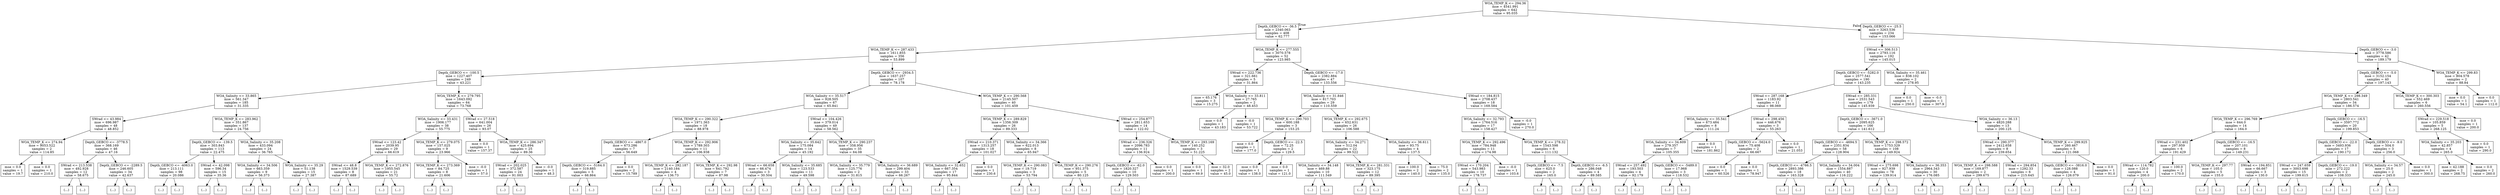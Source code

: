 digraph Tree {
node [shape=box] ;
0 [label="WOA_TEMP_K <= 294.36\nmse = 4541.991\nsamples = 642\nvalue = 95.035"] ;
1 [label="Depth_GEBCO <= -36.5\nmse = 2340.063\nsamples = 408\nvalue = 62.777"] ;
0 -> 1 [labeldistance=2.5, labelangle=45, headlabel="True"] ;
2 [label="WOA_TEMP_K <= 287.433\nmse = 1611.855\nsamples = 356\nvalue = 53.899"] ;
1 -> 2 ;
3 [label="Depth_GEBCO <= -100.5\nmse = 1227.407\nsamples = 249\nvalue = 43.221"] ;
2 -> 3 ;
4 [label="WOA_Salinity <= 33.865\nmse = 561.347\nsamples = 185\nvalue = 31.335"] ;
3 -> 4 ;
5 [label="SWrad <= 43.984\nmse = 696.987\nsamples = 48\nvalue = 48.852"] ;
4 -> 5 ;
6 [label="WOA_TEMP_K <= 274.94\nmse = 9053.522\nsamples = 2\nvalue = 114.85"] ;
5 -> 6 ;
7 [label="mse = 0.0\nsamples = 1\nvalue = 19.7"] ;
6 -> 7 ;
8 [label="mse = 0.0\nsamples = 1\nvalue = 210.0"] ;
6 -> 8 ;
9 [label="Depth_GEBCO <= -3778.5\nmse = 368.169\nsamples = 46\nvalue = 47.16"] ;
5 -> 9 ;
10 [label="SWrad <= 213.538\nmse = 492.928\nsamples = 12\nvalue = 58.675"] ;
9 -> 10 ;
11 [label="(...)"] ;
10 -> 11 ;
32 [label="(...)"] ;
10 -> 32 ;
33 [label="Depth_GEBCO <= -2289.5\nmse = 246.605\nsamples = 34\nvalue = 42.637"] ;
9 -> 33 ;
34 [label="(...)"] ;
33 -> 34 ;
51 [label="(...)"] ;
33 -> 51 ;
92 [label="WOA_TEMP_K <= 283.962\nmse = 351.867\nsamples = 137\nvalue = 24.756"] ;
4 -> 92 ;
93 [label="Depth_GEBCO <= -139.5\nmse = 303.843\nsamples = 113\nvalue = 22.475"] ;
92 -> 93 ;
94 [label="Depth_GEBCO <= -4063.0\nmse = 213.111\nsamples = 98\nvalue = 20.086"] ;
93 -> 94 ;
95 [label="(...)"] ;
94 -> 95 ;
114 [label="(...)"] ;
94 -> 114 ;
221 [label="SWrad <= 42.098\nmse = 596.34\nsamples = 15\nvalue = 35.36"] ;
93 -> 221 ;
222 [label="(...)"] ;
221 -> 222 ;
229 [label="(...)"] ;
221 -> 229 ;
244 [label="WOA_Salinity <= 35.208\nmse = 433.094\nsamples = 24\nvalue = 36.765"] ;
92 -> 244 ;
245 [label="WOA_Salinity <= 34.506\nmse = 663.359\nsamples = 9\nvalue = 56.373"] ;
244 -> 245 ;
246 [label="(...)"] ;
245 -> 246 ;
253 [label="(...)"] ;
245 -> 253 ;
260 [label="WOA_Salinity <= 35.29\nmse = 51.138\nsamples = 15\nvalue = 27.387"] ;
244 -> 260 ;
261 [label="(...)"] ;
260 -> 261 ;
264 [label="(...)"] ;
260 -> 264 ;
273 [label="WOA_TEMP_K <= 279.795\nmse = 1643.092\nsamples = 64\nvalue = 73.768"] ;
3 -> 273 ;
274 [label="WOA_Salinity <= 33.431\nmse = 1906.177\nsamples = 38\nvalue = 55.775"] ;
273 -> 274 ;
275 [label="SWrad <= 123.42\nmse = 2039.95\nsamples = 29\nvalue = 66.619"] ;
274 -> 275 ;
276 [label="SWrad <= 48.8\nmse = 1529.539\nsamples = 8\nvalue = 87.689"] ;
275 -> 276 ;
277 [label="(...)"] ;
276 -> 277 ;
280 [label="(...)"] ;
276 -> 280 ;
281 [label="WOA_TEMP_K <= 272.876\nmse = 1955.545\nsamples = 21\nvalue = 55.72"] ;
275 -> 281 ;
282 [label="(...)"] ;
281 -> 282 ;
285 [label="(...)"] ;
281 -> 285 ;
288 [label="WOA_TEMP_K <= 279.075\nmse = 157.025\nsamples = 9\nvalue = 23.966"] ;
274 -> 288 ;
289 [label="WOA_TEMP_K <= 273.369\nmse = 84.725\nsamples = 8\nvalue = 21.606"] ;
288 -> 289 ;
290 [label="(...)"] ;
289 -> 290 ;
297 [label="(...)"] ;
289 -> 297 ;
302 [label="mse = -0.0\nsamples = 1\nvalue = 57.0"] ;
288 -> 302 ;
303 [label="SWrad <= 27.518\nmse = 641.004\nsamples = 26\nvalue = 93.07"] ;
273 -> 303 ;
304 [label="mse = 0.0\nsamples = 1\nvalue = 157.37"] ;
303 -> 304 ;
305 [label="WOA_TEMP_K <= 286.347\nmse = 425.694\nsamples = 25\nvalue = 89.36"] ;
303 -> 305 ;
306 [label="SWrad <= 202.025\nmse = 372.587\nsamples = 24\nvalue = 91.003"] ;
305 -> 306 ;
307 [label="(...)"] ;
306 -> 307 ;
334 [label="(...)"] ;
306 -> 334 ;
335 [label="mse = -0.0\nsamples = 1\nvalue = 48.3"] ;
305 -> 335 ;
336 [label="Depth_GEBCO <= -2934.5\nmse = 1637.257\nsamples = 107\nvalue = 78.178"] ;
2 -> 336 ;
337 [label="WOA_Salinity <= 35.517\nmse = 928.505\nsamples = 67\nvalue = 65.841"] ;
336 -> 337 ;
338 [label="WOA_TEMP_K <= 290.322\nmse = 1971.363\nsamples = 18\nvalue = 88.978"] ;
337 -> 338 ;
339 [label="Depth_GEBCO <= -4867.0\nmse = 673.286\nsamples = 7\nvalue = 56.649"] ;
338 -> 339 ;
340 [label="Depth_GEBCO <= -5164.0\nmse = 319.885\nsamples = 5\nvalue = 66.864"] ;
339 -> 340 ;
341 [label="(...)"] ;
340 -> 341 ;
344 [label="(...)"] ;
340 -> 344 ;
349 [label="mse = 0.0\nsamples = 2\nvalue = 15.789"] ;
339 -> 349 ;
350 [label="WOA_TEMP_K <= 292.906\nmse = 1789.303\nsamples = 11\nvalue = 106.938"] ;
338 -> 350 ;
351 [label="WOA_TEMP_K <= 292.187\nmse = 2140.184\nsamples = 4\nvalue = 136.73"] ;
350 -> 351 ;
352 [label="(...)"] ;
351 -> 352 ;
357 [label="(...)"] ;
351 -> 357 ;
358 [label="WOA_TEMP_K <= 292.98\nmse = 641.792\nsamples = 7\nvalue = 87.98"] ;
350 -> 358 ;
359 [label="(...)"] ;
358 -> 359 ;
360 [label="(...)"] ;
358 -> 360 ;
369 [label="SWrad <= 104.426\nmse = 379.014\nsamples = 49\nvalue = 58.562"] ;
337 -> 369 ;
370 [label="WOA_Salinity <= 35.642\nmse = 175.084\nsamples = 14\nvalue = 45.192"] ;
369 -> 370 ;
371 [label="SWrad <= 66.658\nmse = 66.474\nsamples = 3\nvalue = 30.504"] ;
370 -> 371 ;
372 [label="(...)"] ;
371 -> 372 ;
375 [label="(...)"] ;
371 -> 375 ;
376 [label="WOA_Salinity <= 35.685\nmse = 123.533\nsamples = 11\nvalue = 49.598"] ;
370 -> 376 ;
377 [label="(...)"] ;
376 -> 377 ;
382 [label="(...)"] ;
376 -> 382 ;
397 [label="WOA_TEMP_K <= 290.237\nmse = 358.956\nsamples = 35\nvalue = 64.08"] ;
369 -> 397 ;
398 [label="WOA_Salinity <= 35.779\nmse = 125.776\nsamples = 2\nvalue = 31.815"] ;
397 -> 398 ;
399 [label="(...)"] ;
398 -> 399 ;
400 [label="(...)"] ;
398 -> 400 ;
401 [label="WOA_Salinity <= 36.689\nmse = 299.404\nsamples = 33\nvalue = 66.267"] ;
397 -> 401 ;
402 [label="(...)"] ;
401 -> 402 ;
441 [label="(...)"] ;
401 -> 441 ;
454 [label="WOA_TEMP_K <= 290.568\nmse = 2145.507\nsamples = 40\nvalue = 101.459"] ;
336 -> 454 ;
455 [label="WOA_TEMP_K <= 289.829\nmse = 1356.309\nsamples = 26\nvalue = 89.333"] ;
454 -> 455 ;
456 [label="SWrad <= 210.371\nmse = 1313.257\nsamples = 18\nvalue = 101.027"] ;
455 -> 456 ;
457 [label="WOA_Salinity <= 32.652\nmse = 667.354\nsamples = 17\nvalue = 95.844"] ;
456 -> 457 ;
458 [label="(...)"] ;
457 -> 458 ;
459 [label="(...)"] ;
457 -> 459 ;
484 [label="mse = 0.0\nsamples = 1\nvalue = 230.6"] ;
456 -> 484 ;
485 [label="WOA_Salinity <= 34.366\nmse = 622.013\nsamples = 8\nvalue = 65.947"] ;
455 -> 485 ;
486 [label="WOA_TEMP_K <= 290.083\nmse = 19.719\nsamples = 3\nvalue = 53.794"] ;
485 -> 486 ;
487 [label="(...)"] ;
486 -> 487 ;
488 [label="(...)"] ;
486 -> 488 ;
491 [label="WOA_TEMP_K <= 290.276\nmse = 951.375\nsamples = 5\nvalue = 80.125"] ;
485 -> 491 ;
492 [label="(...)"] ;
491 -> 492 ;
497 [label="(...)"] ;
491 -> 497 ;
498 [label="SWrad <= 254.877\nmse = 2811.653\nsamples = 14\nvalue = 122.02"] ;
454 -> 498 ;
499 [label="SWrad <= 236.326\nmse = 2096.783\nsamples = 11\nvalue = 136.924"] ;
498 -> 499 ;
500 [label="Depth_GEBCO <= -62.0\nmse = 1820.327\nsamples = 10\nvalue = 129.503"] ;
499 -> 500 ;
501 [label="(...)"] ;
500 -> 501 ;
514 [label="(...)"] ;
500 -> 514 ;
515 [label="mse = 0.0\nsamples = 1\nvalue = 200.0"] ;
499 -> 515 ;
516 [label="WOA_TEMP_K <= 293.169\nmse = 140.252\nsamples = 3\nvalue = 51.225"] ;
498 -> 516 ;
517 [label="mse = 0.0\nsamples = 1\nvalue = 69.9"] ;
516 -> 517 ;
518 [label="mse = 32.0\nsamples = 2\nvalue = 45.0"] ;
516 -> 518 ;
519 [label="WOA_TEMP_K <= 277.555\nmse = 3070.578\nsamples = 52\nvalue = 123.985"] ;
1 -> 519 ;
520 [label="SWrad <= 222.736\nmse = 321.661\nsamples = 5\nvalue = 31.864"] ;
519 -> 520 ;
521 [label="mse = 65.176\nsamples = 3\nvalue = 15.275"] ;
520 -> 521 ;
522 [label="WOA_Salinity <= 33.811\nmse = 27.765\nsamples = 2\nvalue = 48.453"] ;
520 -> 522 ;
523 [label="mse = 0.0\nsamples = 1\nvalue = 43.183"] ;
522 -> 523 ;
524 [label="mse = -0.0\nsamples = 1\nvalue = 53.722"] ;
522 -> 524 ;
525 [label="Depth_GEBCO <= -17.0\nmse = 2382.884\nsamples = 47\nvalue = 133.556"] ;
519 -> 525 ;
526 [label="WOA_Salinity <= 31.846\nmse = 817.703\nsamples = 29\nvalue = 110.559"] ;
525 -> 526 ;
527 [label="WOA_TEMP_K <= 290.703\nmse = 600.188\nsamples = 3\nvalue = 153.25"] ;
526 -> 527 ;
528 [label="mse = 0.0\nsamples = 1\nvalue = 177.0"] ;
527 -> 528 ;
529 [label="Depth_GEBCO <= -22.5\nmse = 72.25\nsamples = 2\nvalue = 129.5"] ;
527 -> 529 ;
530 [label="mse = 0.0\nsamples = 1\nvalue = 138.0"] ;
529 -> 530 ;
531 [label="mse = 0.0\nsamples = 1\nvalue = 121.0"] ;
529 -> 531 ;
532 [label="WOA_TEMP_K <= 292.675\nmse = 652.631\nsamples = 26\nvalue = 106.588"] ;
526 -> 532 ;
533 [label="WOA_Salinity <= 34.271\nmse = 512.04\nsamples = 22\nvalue = 99.522"] ;
532 -> 533 ;
534 [label="WOA_Salinity <= 34.148\nmse = 469.88\nsamples = 10\nvalue = 111.549"] ;
533 -> 534 ;
535 [label="(...)"] ;
534 -> 535 ;
548 [label="(...)"] ;
534 -> 548 ;
551 [label="WOA_TEMP_K <= 281.331\nmse = 323.175\nsamples = 12\nvalue = 89.395"] ;
533 -> 551 ;
552 [label="(...)"] ;
551 -> 552 ;
557 [label="(...)"] ;
551 -> 557 ;
568 [label="WOA_Salinity <= 36.611\nmse = 93.75\nsamples = 4\nvalue = 137.5"] ;
532 -> 568 ;
569 [label="mse = 100.0\nsamples = 2\nvalue = 140.0"] ;
568 -> 569 ;
570 [label="mse = 75.0\nsamples = 2\nvalue = 135.0"] ;
568 -> 570 ;
571 [label="SWrad <= 184.815\nmse = 2708.437\nsamples = 18\nvalue = 169.584"] ;
525 -> 571 ;
572 [label="WOA_Salinity <= 32.793\nmse = 1764.516\nsamples = 17\nvalue = 158.427"] ;
571 -> 572 ;
573 [label="WOA_TEMP_K <= 292.496\nmse = 784.948\nsamples = 11\nvalue = 174.98"] ;
572 -> 573 ;
574 [label="SWrad <= 170.204\nmse = 543.983\nsamples = 10\nvalue = 178.737"] ;
573 -> 574 ;
575 [label="(...)"] ;
574 -> 575 ;
584 [label="(...)"] ;
574 -> 584 ;
589 [label="mse = -0.0\nsamples = 1\nvalue = 103.6"] ;
573 -> 589 ;
590 [label="WOA_TEMP_K <= 278.32\nmse = 1543.598\nsamples = 6\nvalue = 111.132"] ;
572 -> 590 ;
591 [label="Depth_GEBCO <= -7.5\nmse = 625.0\nsamples = 2\nvalue = 165.0"] ;
590 -> 591 ;
592 [label="(...)"] ;
591 -> 592 ;
593 [label="(...)"] ;
591 -> 593 ;
594 [label="Depth_GEBCO <= -6.5\nmse = 286.048\nsamples = 4\nvalue = 89.585"] ;
590 -> 594 ;
595 [label="(...)"] ;
594 -> 595 ;
598 [label="(...)"] ;
594 -> 598 ;
601 [label="mse = -0.0\nsamples = 1\nvalue = 270.0"] ;
571 -> 601 ;
602 [label="Depth_GEBCO <= -25.5\nmse = 3263.536\nsamples = 234\nvalue = 153.066"] ;
0 -> 602 [labeldistance=2.5, labelangle=-45, headlabel="False"] ;
603 [label="SWrad <= 306.513\nmse = 2793.116\nsamples = 192\nvalue = 145.015"] ;
602 -> 603 ;
604 [label="Depth_GEBCO <= -5282.0\nmse = 2577.541\nsamples = 190\nvalue = 143.235"] ;
603 -> 604 ;
605 [label="SWrad <= 287.168\nmse = 1183.92\nsamples = 11\nvalue = 98.069"] ;
604 -> 605 ;
606 [label="WOA_Salinity <= 35.541\nmse = 673.484\nsamples = 8\nvalue = 111.24"] ;
605 -> 606 ;
607 [label="WOA_Salinity <= 34.609\nmse = 279.357\nsamples = 7\nvalue = 105.355"] ;
606 -> 607 ;
608 [label="SWrad <= 257.492\nmse = 193.503\nsamples = 4\nvalue = 92.179"] ;
607 -> 608 ;
609 [label="(...)"] ;
608 -> 609 ;
614 [label="(...)"] ;
608 -> 614 ;
615 [label="Depth_GEBCO <= -5489.0\nmse = 17.968\nsamples = 3\nvalue = 118.532"] ;
607 -> 615 ;
616 [label="(...)"] ;
615 -> 616 ;
619 [label="(...)"] ;
615 -> 619 ;
620 [label="mse = 0.0\nsamples = 1\nvalue = 181.862"] ;
606 -> 620 ;
621 [label="SWrad <= 298.456\nmse = 446.676\nsamples = 3\nvalue = 55.263"] ;
605 -> 621 ;
622 [label="Depth_GEBCO <= -5624.0\nmse = 75.408\nsamples = 2\nvalue = 66.667"] ;
621 -> 622 ;
623 [label="mse = 0.0\nsamples = 1\nvalue = 60.526"] ;
622 -> 623 ;
624 [label="mse = 0.0\nsamples = 1\nvalue = 78.947"] ;
622 -> 624 ;
625 [label="mse = 0.0\nsamples = 1\nvalue = 21.053"] ;
621 -> 625 ;
626 [label="SWrad <= 285.331\nmse = 2531.543\nsamples = 179\nvalue = 145.939"] ;
604 -> 626 ;
627 [label="Depth_GEBCO <= -3671.0\nmse = 2095.625\nsamples = 166\nvalue = 141.612"] ;
626 -> 627 ;
628 [label="Depth_GEBCO <= -4694.5\nmse = 2351.834\nsamples = 58\nvalue = 128.904"] ;
627 -> 628 ;
629 [label="Depth_GEBCO <= -4766.5\nmse = 2893.386\nsamples = 18\nvalue = 163.328"] ;
628 -> 629 ;
630 [label="(...)"] ;
629 -> 630 ;
661 [label="(...)"] ;
629 -> 661 ;
664 [label="WOA_Salinity <= 34.004\nmse = 1554.887\nsamples = 40\nvalue = 116.222"] ;
628 -> 664 ;
665 [label="(...)"] ;
664 -> 665 ;
668 [label="(...)"] ;
664 -> 668 ;
739 [label="WOA_TEMP_K <= 298.572\nmse = 1753.329\nsamples = 108\nvalue = 149.924"] ;
627 -> 739 ;
740 [label="SWrad <= 275.698\nmse = 927.939\nsamples = 78\nvalue = 139.914"] ;
739 -> 740 ;
741 [label="(...)"] ;
740 -> 741 ;
854 [label="(...)"] ;
740 -> 854 ;
859 [label="WOA_Salinity <= 36.353\nmse = 2964.343\nsamples = 30\nvalue = 176.085"] ;
739 -> 859 ;
860 [label="(...)"] ;
859 -> 860 ;
901 [label="(...)"] ;
859 -> 901 ;
906 [label="WOA_Salinity <= 36.13\nmse = 4820.288\nsamples = 13\nvalue = 200.125"] ;
626 -> 906 ;
907 [label="SWrad <= 290.377\nmse = 2412.658\nsamples = 8\nvalue = 239.654"] ;
906 -> 907 ;
908 [label="WOA_TEMP_K <= 298.588\nmse = 169.877\nsamples = 2\nvalue = 299.675"] ;
907 -> 908 ;
909 [label="(...)"] ;
908 -> 909 ;
910 [label="(...)"] ;
908 -> 910 ;
911 [label="SWrad <= 294.854\nmse = 1292.33\nsamples = 6\nvalue = 215.645"] ;
907 -> 911 ;
912 [label="(...)"] ;
911 -> 912 ;
913 [label="(...)"] ;
911 -> 913 ;
922 [label="WOA_TEMP_K <= 299.925\nmse = 260.467\nsamples = 5\nvalue = 121.068"] ;
906 -> 922 ;
923 [label="Depth_GEBCO <= -3816.0\nmse = 128.088\nsamples = 4\nvalue = 126.079"] ;
922 -> 923 ;
924 [label="(...)"] ;
923 -> 924 ;
929 [label="(...)"] ;
923 -> 929 ;
930 [label="mse = 0.0\nsamples = 1\nvalue = 91.0"] ;
922 -> 930 ;
931 [label="WOA_Salinity <= 35.461\nmse = 838.102\nsamples = 2\nvalue = 278.95"] ;
603 -> 931 ;
932 [label="mse = 0.0\nsamples = 1\nvalue = 250.0"] ;
931 -> 932 ;
933 [label="mse = -0.0\nsamples = 1\nvalue = 307.9"] ;
931 -> 933 ;
934 [label="Depth_GEBCO <= -3.0\nmse = 3778.586\nsamples = 42\nvalue = 189.179"] ;
602 -> 934 ;
935 [label="Depth_GEBCO <= -5.0\nmse = 3152.154\nsamples = 40\nvalue = 197.143"] ;
934 -> 935 ;
936 [label="WOA_TEMP_K <= 298.349\nmse = 2803.541\nsamples = 34\nvalue = 186.574"] ;
935 -> 936 ;
937 [label="WOA_TEMP_K <= 296.769\nmse = 644.0\nsamples = 14\nvalue = 164.0"] ;
936 -> 937 ;
938 [label="SWrad <= 231.402\nmse = 297.959\nsamples = 6\nvalue = 191.429"] ;
937 -> 938 ;
939 [label="SWrad <= 114.782\nmse = 120.0\nsamples = 4\nvalue = 200.0"] ;
938 -> 939 ;
940 [label="(...)"] ;
939 -> 940 ;
941 [label="(...)"] ;
939 -> 941 ;
944 [label="mse = 100.0\nsamples = 2\nvalue = 170.0"] ;
938 -> 944 ;
945 [label="Depth_GEBCO <= -16.5\nmse = 207.101\nsamples = 8\nvalue = 149.231"] ;
937 -> 945 ;
946 [label="WOA_TEMP_K <= 297.77\nmse = 105.0\nsamples = 5\nvalue = 155.0"] ;
945 -> 946 ;
947 [label="(...)"] ;
946 -> 947 ;
950 [label="(...)"] ;
946 -> 950 ;
951 [label="SWrad <= 194.851\nmse = 66.667\nsamples = 3\nvalue = 130.0"] ;
945 -> 951 ;
952 [label="(...)"] ;
951 -> 952 ;
953 [label="(...)"] ;
951 -> 953 ;
956 [label="Depth_GEBCO <= -16.5\nmse = 3597.772\nsamples = 20\nvalue = 199.853"] ;
936 -> 956 ;
957 [label="Depth_GEBCO <= -22.0\nmse = 3493.936\nsamples = 17\nvalue = 190.172"] ;
956 -> 957 ;
958 [label="SWrad <= 247.659\nmse = 3003.698\nsamples = 15\nvalue = 199.615"] ;
957 -> 958 ;
959 [label="(...)"] ;
958 -> 959 ;
964 [label="(...)"] ;
958 -> 964 ;
967 [label="Depth_GEBCO <= -19.0\nmse = 272.222\nsamples = 2\nvalue = 108.333"] ;
957 -> 967 ;
968 [label="(...)"] ;
967 -> 968 ;
969 [label="(...)"] ;
967 -> 969 ;
970 [label="Depth_GEBCO <= -9.0\nmse = 504.0\nsamples = 3\nvalue = 256.0"] ;
956 -> 970 ;
971 [label="WOA_Salinity <= 34.57\nmse = 25.0\nsamples = 2\nvalue = 245.0"] ;
970 -> 971 ;
972 [label="(...)"] ;
971 -> 972 ;
973 [label="(...)"] ;
971 -> 973 ;
974 [label="mse = 0.0\nsamples = 1\nvalue = 300.0"] ;
970 -> 974 ;
975 [label="WOA_TEMP_K <= 300.303\nmse = 552.469\nsamples = 6\nvalue = 260.556"] ;
935 -> 975 ;
976 [label="SWrad <= 229.518\nmse = 105.859\nsamples = 5\nvalue = 268.125"] ;
975 -> 976 ;
977 [label="WOA_Salinity <= 35.203\nmse = 42.857\nsamples = 4\nvalue = 265.0"] ;
976 -> 977 ;
978 [label="mse = 42.188\nsamples = 2\nvalue = 268.75"] ;
977 -> 978 ;
979 [label="mse = 0.0\nsamples = 2\nvalue = 260.0"] ;
977 -> 979 ;
980 [label="mse = 0.0\nsamples = 1\nvalue = 290.0"] ;
976 -> 980 ;
981 [label="mse = 0.0\nsamples = 1\nvalue = 200.0"] ;
975 -> 981 ;
982 [label="WOA_TEMP_K <= 299.83\nmse = 804.578\nsamples = 2\nvalue = 88.84"] ;
934 -> 982 ;
983 [label="mse = 0.0\nsamples = 1\nvalue = 54.1"] ;
982 -> 983 ;
984 [label="mse = 0.0\nsamples = 1\nvalue = 112.0"] ;
982 -> 984 ;
}